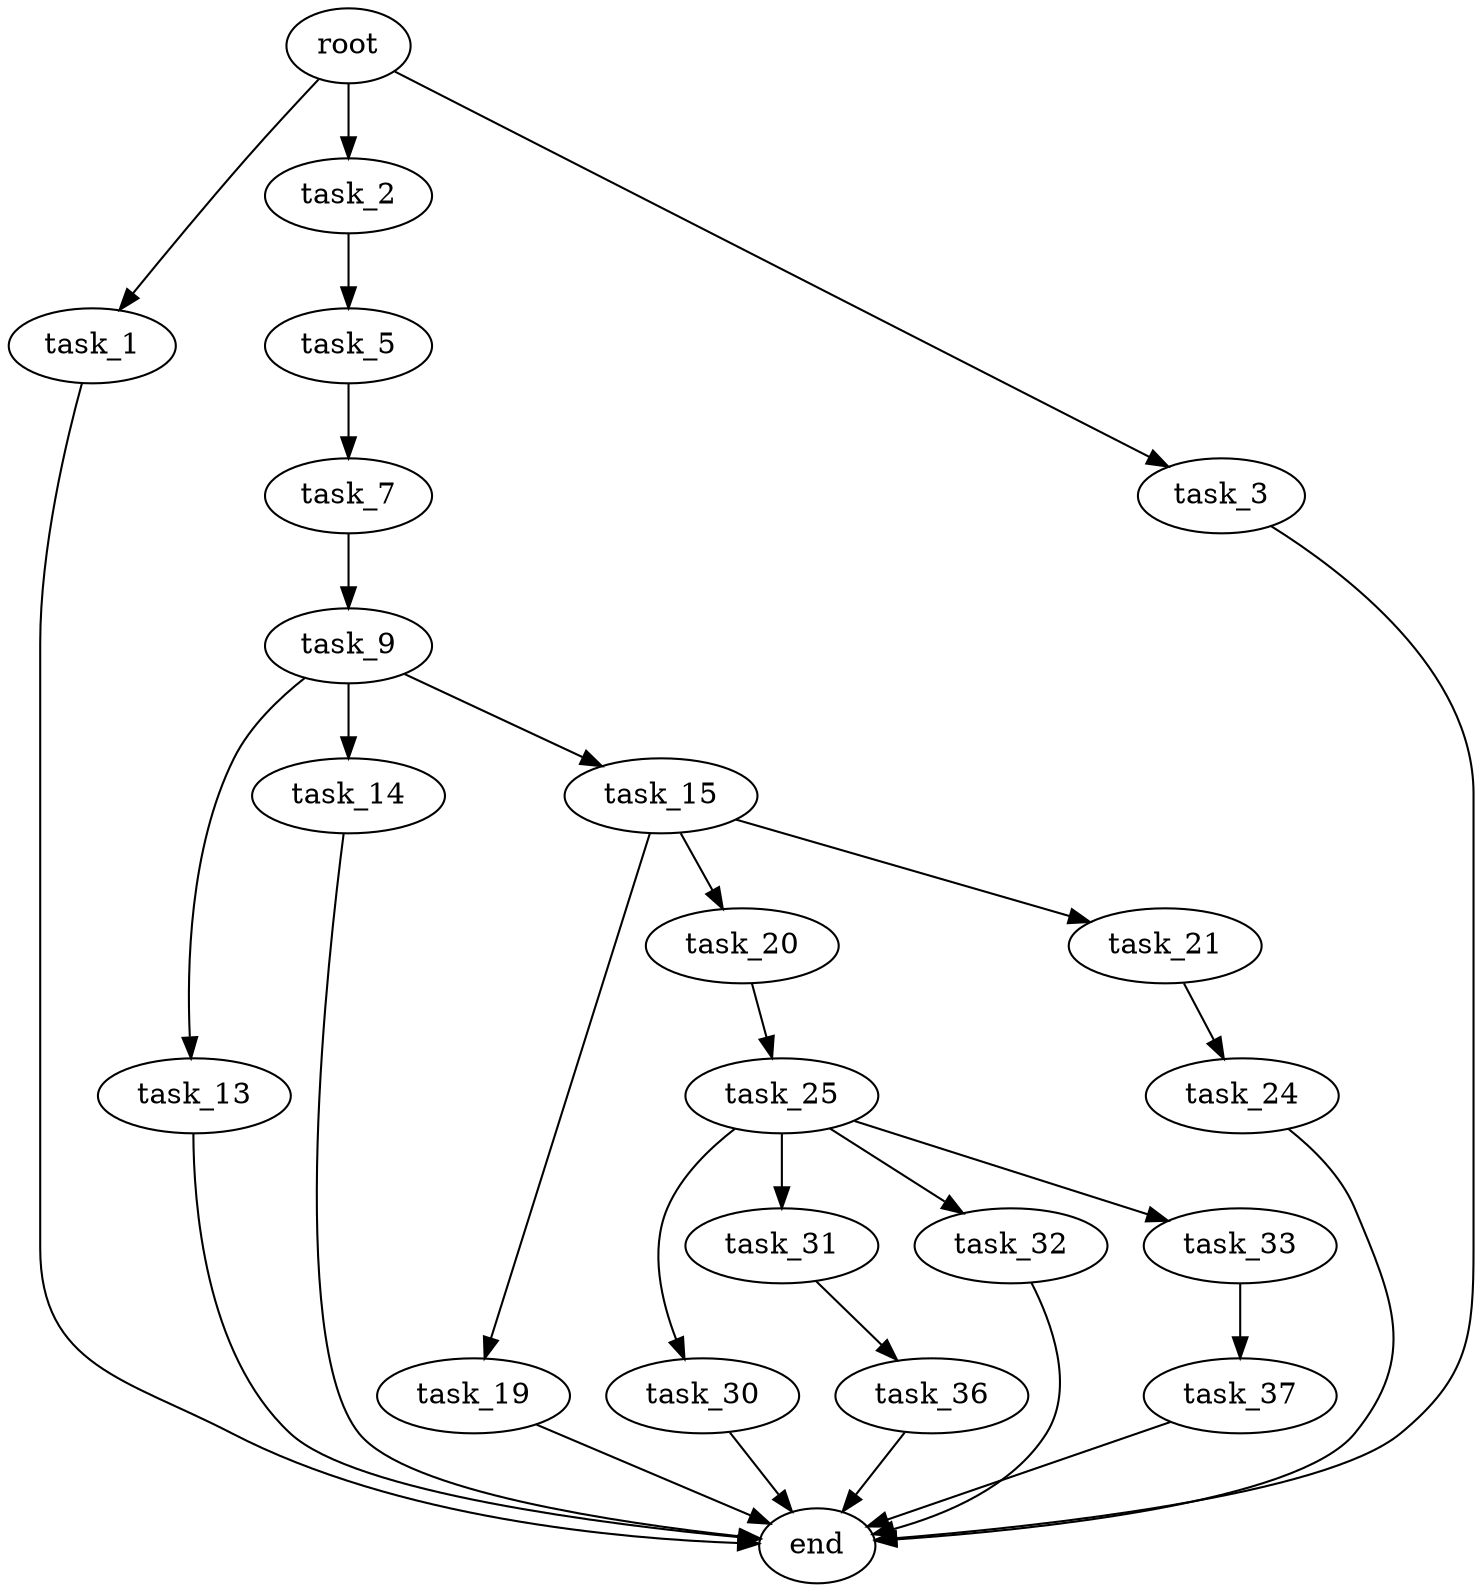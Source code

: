 digraph G {
  root [size="0.000000"];
  task_1 [size="40203061057.000000"];
  task_2 [size="68719476736.000000"];
  task_3 [size="3981015049.000000"];
  task_5 [size="3286348161.000000"];
  task_7 [size="549755813888.000000"];
  task_9 [size="1163475871.000000"];
  task_13 [size="23407357574.000000"];
  task_14 [size="10971028071.000000"];
  task_15 [size="782757789696.000000"];
  task_19 [size="38120535309.000000"];
  task_20 [size="733366792511.000000"];
  task_21 [size="226634280538.000000"];
  task_24 [size="368293445632.000000"];
  task_25 [size="231928233984.000000"];
  task_30 [size="22349364735.000000"];
  task_31 [size="134217728000.000000"];
  task_32 [size="231928233984.000000"];
  task_33 [size="4624106405.000000"];
  task_36 [size="21853320046.000000"];
  task_37 [size="2240742310.000000"];
  end [size="0.000000"];

  root -> task_1 [size="1.000000"];
  root -> task_2 [size="1.000000"];
  root -> task_3 [size="1.000000"];
  task_1 -> end [size="1.000000"];
  task_2 -> task_5 [size="134217728.000000"];
  task_3 -> end [size="1.000000"];
  task_5 -> task_7 [size="134217728.000000"];
  task_7 -> task_9 [size="536870912.000000"];
  task_9 -> task_13 [size="33554432.000000"];
  task_9 -> task_14 [size="33554432.000000"];
  task_9 -> task_15 [size="33554432.000000"];
  task_13 -> end [size="1.000000"];
  task_14 -> end [size="1.000000"];
  task_15 -> task_19 [size="679477248.000000"];
  task_15 -> task_20 [size="679477248.000000"];
  task_15 -> task_21 [size="679477248.000000"];
  task_19 -> end [size="1.000000"];
  task_20 -> task_25 [size="679477248.000000"];
  task_21 -> task_24 [size="301989888.000000"];
  task_24 -> end [size="1.000000"];
  task_25 -> task_30 [size="301989888.000000"];
  task_25 -> task_31 [size="301989888.000000"];
  task_25 -> task_32 [size="301989888.000000"];
  task_25 -> task_33 [size="301989888.000000"];
  task_30 -> end [size="1.000000"];
  task_31 -> task_36 [size="209715200.000000"];
  task_32 -> end [size="1.000000"];
  task_33 -> task_37 [size="536870912.000000"];
  task_36 -> end [size="1.000000"];
  task_37 -> end [size="1.000000"];
}
